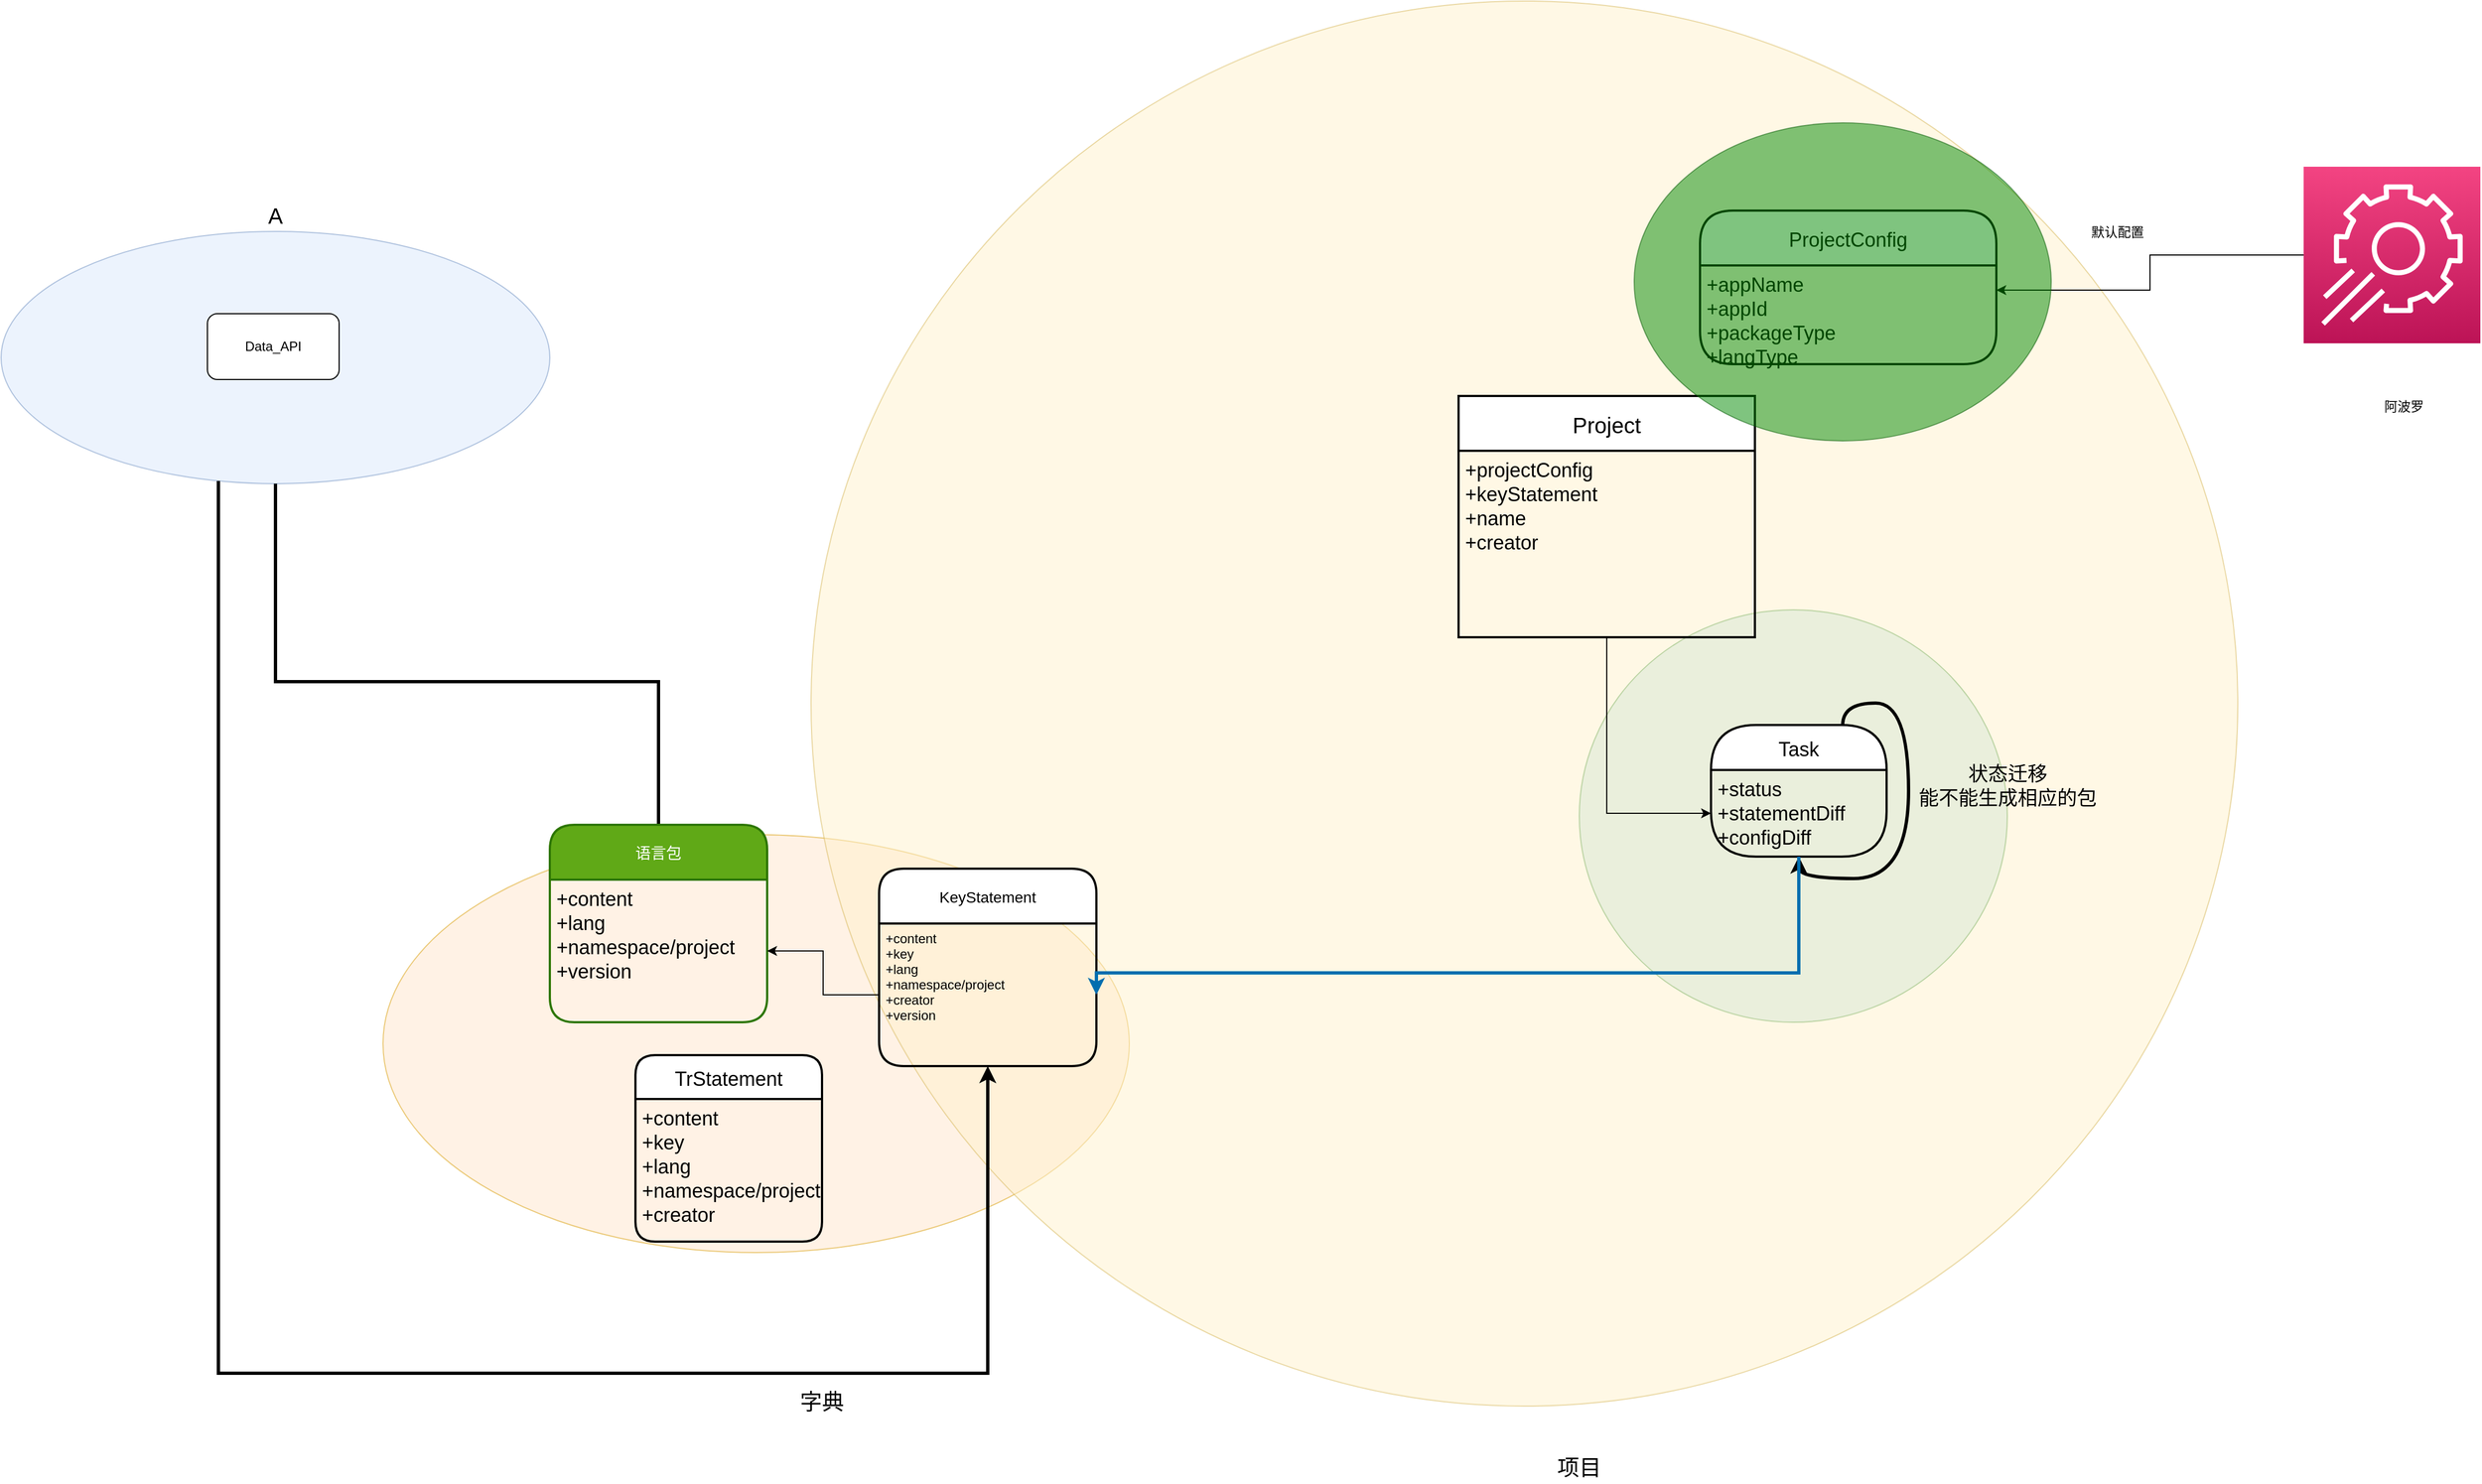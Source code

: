 <mxfile version="15.7.0" type="github">
  <diagram name="Page-1" id="5987fedf-629e-85c4-6858-42fee31821dd">
    <mxGraphModel dx="2607" dy="1610" grid="1" gridSize="10" guides="1" tooltips="1" connect="1" arrows="1" fold="1" page="1" pageScale="1.5" pageWidth="1169" pageHeight="826" background="none" math="0" shadow="0">
      <root>
        <mxCell id="0" style=";html=1;" />
        <mxCell id="1" style=";html=1;" parent="0" />
        <mxCell id="2a5a01dd2e413fbf-1" value="" style="ellipse;whiteSpace=wrap;html=1;rounded=0;shadow=0;strokeWidth=1;fillColor=#dae8fc;fontSize=24;align=right;strokeColor=#6c8ebf;opacity=50;" parent="1" vertex="1">
          <mxGeometry x="312" y="359" width="500" height="230" as="geometry" />
        </mxCell>
        <mxCell id="NLK1Mg9AR4mJyal4Z9Bh-27" style="edgeStyle=orthogonalEdgeStyle;rounded=0;orthogonalLoop=1;jettySize=auto;html=1;strokeWidth=3;" edge="1" parent="1" source="2a5a01dd2e413fbf-1" target="NLK1Mg9AR4mJyal4Z9Bh-21">
          <mxGeometry relative="1" as="geometry" />
        </mxCell>
        <mxCell id="2a5a01dd2e413fbf-3" value="" style="ellipse;whiteSpace=wrap;html=1;rounded=0;shadow=0;strokeWidth=1;fillColor=#ffe6cc;fontSize=24;align=center;strokeColor=#d79b00;opacity=50;" parent="1" vertex="1">
          <mxGeometry x="660" y="909" width="680" height="381" as="geometry" />
        </mxCell>
        <mxCell id="2a5a01dd2e413fbf-9" value="" style="ellipse;whiteSpace=wrap;html=1;rounded=0;shadow=0;strokeWidth=1;fillColor=#fff2cc;fontSize=24;align=right;strokeColor=#d6b656;opacity=50;" parent="1" vertex="1">
          <mxGeometry x="1050" y="149" width="1300" height="1281" as="geometry" />
        </mxCell>
        <mxCell id="2a5a01dd2e413fbf-47" value="A" style="text;html=1;strokeColor=none;fillColor=none;align=center;verticalAlign=middle;whiteSpace=wrap;rounded=0;shadow=0;fontSize=20;" parent="1" vertex="1">
          <mxGeometry x="522" y="329" width="80" height="30" as="geometry" />
        </mxCell>
        <mxCell id="2a5a01dd2e413fbf-49" value="字典" style="text;html=1;strokeColor=none;fillColor=none;align=center;verticalAlign=middle;whiteSpace=wrap;rounded=0;shadow=0;fontSize=20;" parent="1" vertex="1">
          <mxGeometry x="1020" y="1410" width="80" height="30" as="geometry" />
        </mxCell>
        <mxCell id="2a5a01dd2e413fbf-55" value="项目" style="text;html=1;strokeColor=none;fillColor=none;align=center;verticalAlign=middle;whiteSpace=wrap;rounded=0;shadow=0;fontSize=20;" parent="1" vertex="1">
          <mxGeometry x="1710" y="1470" width="80" height="30" as="geometry" />
        </mxCell>
        <mxCell id="NLK1Mg9AR4mJyal4Z9Bh-5" value="TrStatement" style="swimlane;childLayout=stackLayout;horizontal=1;startSize=40;horizontalStack=0;rounded=1;fontSize=18;fontStyle=0;strokeWidth=2;resizeParent=0;resizeLast=1;shadow=0;dashed=0;align=center;" vertex="1" parent="1">
          <mxGeometry x="890" y="1110" width="170" height="170" as="geometry" />
        </mxCell>
        <mxCell id="NLK1Mg9AR4mJyal4Z9Bh-6" value="+content&#xa;+key&#xa;+lang&#xa;+namespace/project&#xa;+creator" style="align=left;strokeColor=none;fillColor=none;spacingLeft=4;fontSize=18;verticalAlign=top;resizable=0;rotatable=0;part=1;" vertex="1" parent="NLK1Mg9AR4mJyal4Z9Bh-5">
          <mxGeometry y="40" width="170" height="130" as="geometry" />
        </mxCell>
        <mxCell id="2a5a01dd2e413fbf-7" value="" style="ellipse;whiteSpace=wrap;html=1;rounded=0;shadow=0;strokeWidth=1;fillColor=#d5e8d4;fontSize=24;align=right;strokeColor=#82b366;opacity=50;" parent="1" vertex="1">
          <mxGeometry x="1750" y="704" width="390" height="376" as="geometry" />
        </mxCell>
        <mxCell id="NLK1Mg9AR4mJyal4Z9Bh-8" value="Project" style="swimlane;childLayout=stackLayout;horizontal=1;startSize=50;horizontalStack=0;rounded=1;fontSize=20;fontStyle=0;strokeWidth=2;resizeParent=0;resizeLast=1;shadow=0;dashed=0;align=center;arcSize=0;" vertex="1" parent="1">
          <mxGeometry x="1640" y="509" width="270" height="220" as="geometry" />
        </mxCell>
        <mxCell id="NLK1Mg9AR4mJyal4Z9Bh-9" value="+projectConfig&#xa;+keyStatement&#xa;+name&#xa;+creator" style="align=left;strokeColor=none;fillColor=none;spacingLeft=4;fontSize=18;verticalAlign=top;resizable=0;rotatable=0;part=1;" vertex="1" parent="NLK1Mg9AR4mJyal4Z9Bh-8">
          <mxGeometry y="50" width="270" height="170" as="geometry" />
        </mxCell>
        <mxCell id="NLK1Mg9AR4mJyal4Z9Bh-10" value="ProjectConfig" style="swimlane;childLayout=stackLayout;horizontal=1;startSize=50;horizontalStack=0;rounded=1;fontSize=18;fontStyle=0;strokeWidth=2;resizeParent=0;resizeLast=1;shadow=0;dashed=0;align=center;arcSize=20;" vertex="1" parent="1">
          <mxGeometry x="1860" y="340" width="270" height="140" as="geometry" />
        </mxCell>
        <mxCell id="NLK1Mg9AR4mJyal4Z9Bh-11" value="+appName&#xa;+appId&#xa;+packageType&#xa;+langType" style="align=left;strokeColor=none;fillColor=none;spacingLeft=4;fontSize=18;verticalAlign=top;resizable=0;rotatable=0;part=1;" vertex="1" parent="NLK1Mg9AR4mJyal4Z9Bh-10">
          <mxGeometry y="50" width="270" height="90" as="geometry" />
        </mxCell>
        <mxCell id="NLK1Mg9AR4mJyal4Z9Bh-14" style="edgeStyle=orthogonalEdgeStyle;rounded=0;orthogonalLoop=1;jettySize=auto;html=1;entryX=1;entryY=0.25;entryDx=0;entryDy=0;" edge="1" parent="1" source="NLK1Mg9AR4mJyal4Z9Bh-12" target="NLK1Mg9AR4mJyal4Z9Bh-11">
          <mxGeometry relative="1" as="geometry" />
        </mxCell>
        <mxCell id="NLK1Mg9AR4mJyal4Z9Bh-12" value="" style="sketch=0;points=[[0,0,0],[0.25,0,0],[0.5,0,0],[0.75,0,0],[1,0,0],[0,1,0],[0.25,1,0],[0.5,1,0],[0.75,1,0],[1,1,0],[0,0.25,0],[0,0.5,0],[0,0.75,0],[1,0.25,0],[1,0.5,0],[1,0.75,0]];points=[[0,0,0],[0.25,0,0],[0.5,0,0],[0.75,0,0],[1,0,0],[0,1,0],[0.25,1,0],[0.5,1,0],[0.75,1,0],[1,1,0],[0,0.25,0],[0,0.5,0],[0,0.75,0],[1,0.25,0],[1,0.5,0],[1,0.75,0]];outlineConnect=0;fontColor=#232F3E;gradientColor=#F34482;gradientDirection=north;fillColor=#BC1356;strokeColor=#ffffff;dashed=0;verticalLabelPosition=bottom;verticalAlign=top;align=center;html=1;fontSize=12;fontStyle=0;aspect=fixed;shape=mxgraph.aws4.resourceIcon;resIcon=mxgraph.aws4.app_config;" vertex="1" parent="1">
          <mxGeometry x="2410" y="300" width="161" height="161" as="geometry" />
        </mxCell>
        <mxCell id="NLK1Mg9AR4mJyal4Z9Bh-13" value="阿波罗" style="text;html=1;resizable=0;autosize=1;align=center;verticalAlign=middle;points=[];fillColor=none;strokeColor=none;rounded=0;" vertex="1" parent="1">
          <mxGeometry x="2475.5" y="509" width="50" height="20" as="geometry" />
        </mxCell>
        <mxCell id="NLK1Mg9AR4mJyal4Z9Bh-15" value="默认配置" style="text;html=1;resizable=0;autosize=1;align=center;verticalAlign=middle;points=[];fillColor=none;strokeColor=none;rounded=0;" vertex="1" parent="1">
          <mxGeometry x="2210" y="350" width="60" height="20" as="geometry" />
        </mxCell>
        <mxCell id="NLK1Mg9AR4mJyal4Z9Bh-16" value="Task" style="swimlane;childLayout=stackLayout;horizontal=1;startSize=41;horizontalStack=0;rounded=1;fontSize=18;fontStyle=0;strokeWidth=2;resizeParent=0;resizeLast=1;shadow=0;dashed=0;align=center;arcSize=50;" vertex="1" parent="1">
          <mxGeometry x="1870" y="809" width="160" height="120" as="geometry" />
        </mxCell>
        <mxCell id="NLK1Mg9AR4mJyal4Z9Bh-17" value="+status&#xa;+statementDiff&#xa;+configDiff" style="align=left;strokeColor=none;fillColor=none;spacingLeft=4;fontSize=18;verticalAlign=top;resizable=0;rotatable=0;part=1;" vertex="1" parent="NLK1Mg9AR4mJyal4Z9Bh-16">
          <mxGeometry y="41" width="160" height="79" as="geometry" />
        </mxCell>
        <mxCell id="NLK1Mg9AR4mJyal4Z9Bh-30" style="edgeStyle=orthogonalEdgeStyle;curved=1;rounded=0;orthogonalLoop=1;jettySize=auto;html=1;exitX=0.75;exitY=0;exitDx=0;exitDy=0;fontSize=18;strokeWidth=3;" edge="1" parent="NLK1Mg9AR4mJyal4Z9Bh-16" source="NLK1Mg9AR4mJyal4Z9Bh-16" target="NLK1Mg9AR4mJyal4Z9Bh-17">
          <mxGeometry relative="1" as="geometry" />
        </mxCell>
        <mxCell id="NLK1Mg9AR4mJyal4Z9Bh-18" value="KeyStatement" style="swimlane;childLayout=stackLayout;horizontal=1;startSize=50;horizontalStack=0;rounded=1;fontSize=14;fontStyle=0;strokeWidth=2;resizeParent=0;resizeLast=1;shadow=0;dashed=0;align=center;" vertex="1" parent="1">
          <mxGeometry x="1112" y="940" width="198" height="180" as="geometry" />
        </mxCell>
        <mxCell id="NLK1Mg9AR4mJyal4Z9Bh-19" value="+content&#xa;+key&#xa;+lang&#xa;+namespace/project&#xa;+creator&#xa;+version" style="align=left;strokeColor=none;fillColor=none;spacingLeft=4;fontSize=12;verticalAlign=top;resizable=0;rotatable=0;part=1;" vertex="1" parent="NLK1Mg9AR4mJyal4Z9Bh-18">
          <mxGeometry y="50" width="198" height="130" as="geometry" />
        </mxCell>
        <mxCell id="NLK1Mg9AR4mJyal4Z9Bh-20" value="语言包" style="swimlane;childLayout=stackLayout;horizontal=1;startSize=50;horizontalStack=0;rounded=1;fontSize=14;fontStyle=0;strokeWidth=2;resizeParent=0;resizeLast=1;shadow=0;dashed=0;align=center;fillColor=#60a917;fontColor=#ffffff;strokeColor=#2D7600;" vertex="1" parent="1">
          <mxGeometry x="812" y="900" width="198" height="180" as="geometry" />
        </mxCell>
        <mxCell id="NLK1Mg9AR4mJyal4Z9Bh-21" value="+content&#xa;+lang&#xa;+namespace/project&#xa;+version" style="align=left;strokeColor=none;fillColor=none;spacingLeft=4;fontSize=18;verticalAlign=top;resizable=0;rotatable=0;part=1;" vertex="1" parent="NLK1Mg9AR4mJyal4Z9Bh-20">
          <mxGeometry y="50" width="198" height="130" as="geometry" />
        </mxCell>
        <mxCell id="NLK1Mg9AR4mJyal4Z9Bh-22" style="edgeStyle=orthogonalEdgeStyle;rounded=0;orthogonalLoop=1;jettySize=auto;html=1;" edge="1" parent="1" source="NLK1Mg9AR4mJyal4Z9Bh-19" target="NLK1Mg9AR4mJyal4Z9Bh-21">
          <mxGeometry relative="1" as="geometry" />
        </mxCell>
        <mxCell id="NLK1Mg9AR4mJyal4Z9Bh-24" value="Data_API" style="rounded=1;whiteSpace=wrap;html=1;align=center;" vertex="1" parent="1">
          <mxGeometry x="500" y="434" width="120" height="60" as="geometry" />
        </mxCell>
        <mxCell id="NLK1Mg9AR4mJyal4Z9Bh-25" style="edgeStyle=orthogonalEdgeStyle;rounded=0;orthogonalLoop=1;jettySize=auto;html=1;entryX=0;entryY=0.5;entryDx=0;entryDy=0;" edge="1" parent="1" source="NLK1Mg9AR4mJyal4Z9Bh-9" target="NLK1Mg9AR4mJyal4Z9Bh-17">
          <mxGeometry relative="1" as="geometry" />
        </mxCell>
        <mxCell id="NLK1Mg9AR4mJyal4Z9Bh-26" style="edgeStyle=orthogonalEdgeStyle;rounded=0;orthogonalLoop=1;jettySize=auto;html=1;entryX=1;entryY=0.5;entryDx=0;entryDy=0;fillColor=#1ba1e2;strokeColor=#006EAF;strokeWidth=3;" edge="1" parent="1" source="NLK1Mg9AR4mJyal4Z9Bh-17" target="NLK1Mg9AR4mJyal4Z9Bh-19">
          <mxGeometry relative="1" as="geometry">
            <Array as="points">
              <mxPoint x="1950" y="1035" />
            </Array>
          </mxGeometry>
        </mxCell>
        <mxCell id="NLK1Mg9AR4mJyal4Z9Bh-28" style="edgeStyle=orthogonalEdgeStyle;rounded=0;orthogonalLoop=1;jettySize=auto;html=1;strokeWidth=3;" edge="1" parent="1" source="2a5a01dd2e413fbf-1" target="NLK1Mg9AR4mJyal4Z9Bh-19">
          <mxGeometry relative="1" as="geometry">
            <Array as="points">
              <mxPoint x="510" y="1400" />
              <mxPoint x="1211" y="1400" />
            </Array>
          </mxGeometry>
        </mxCell>
        <mxCell id="NLK1Mg9AR4mJyal4Z9Bh-31" value="状态迁移&lt;br&gt;能不能生成相应的包" style="text;html=1;resizable=0;autosize=1;align=center;verticalAlign=middle;points=[];fillColor=none;strokeColor=none;rounded=0;fontSize=18;" vertex="1" parent="1">
          <mxGeometry x="2050" y="840" width="180" height="50" as="geometry" />
        </mxCell>
        <mxCell id="2a5a01dd2e413fbf-8" value="" style="ellipse;whiteSpace=wrap;html=1;rounded=0;shadow=0;strokeWidth=1;fillColor=#008a00;fontSize=24;align=right;strokeColor=#005700;opacity=50;fontColor=#ffffff;" parent="1" vertex="1">
          <mxGeometry x="1800" y="260" width="380" height="290" as="geometry" />
        </mxCell>
      </root>
    </mxGraphModel>
  </diagram>
</mxfile>
